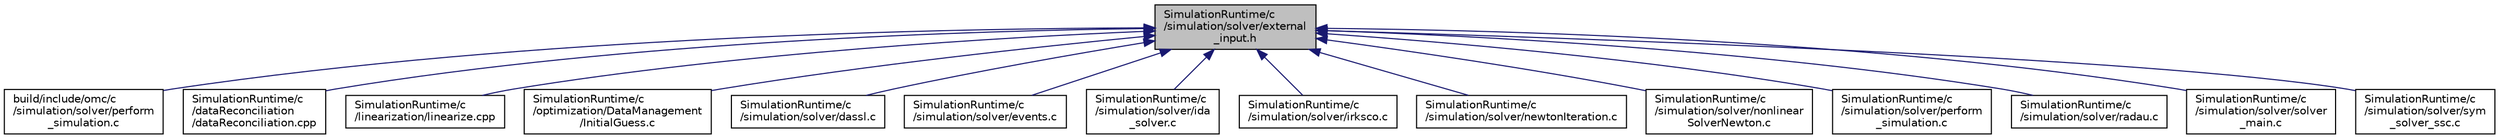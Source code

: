 digraph "SimulationRuntime/c/simulation/solver/external_input.h"
{
  edge [fontname="Helvetica",fontsize="10",labelfontname="Helvetica",labelfontsize="10"];
  node [fontname="Helvetica",fontsize="10",shape=record];
  Node1 [label="SimulationRuntime/c\l/simulation/solver/external\l_input.h",height=0.2,width=0.4,color="black", fillcolor="grey75", style="filled", fontcolor="black"];
  Node1 -> Node2 [dir="back",color="midnightblue",fontsize="10",style="solid",fontname="Helvetica"];
  Node2 [label="build/include/omc/c\l/simulation/solver/perform\l_simulation.c",height=0.2,width=0.4,color="black", fillcolor="white", style="filled",URL="$d1/d60/build_2include_2omc_2c_2simulation_2solver_2perform__simulation_8c.html"];
  Node1 -> Node3 [dir="back",color="midnightblue",fontsize="10",style="solid",fontname="Helvetica"];
  Node3 [label="SimulationRuntime/c\l/dataReconciliation\l/dataReconciliation.cpp",height=0.2,width=0.4,color="black", fillcolor="white", style="filled",URL="$de/ddc/data_reconciliation_8cpp.html"];
  Node1 -> Node4 [dir="back",color="midnightblue",fontsize="10",style="solid",fontname="Helvetica"];
  Node4 [label="SimulationRuntime/c\l/linearization/linearize.cpp",height=0.2,width=0.4,color="black", fillcolor="white", style="filled",URL="$d5/d67/linearize_8cpp.html"];
  Node1 -> Node5 [dir="back",color="midnightblue",fontsize="10",style="solid",fontname="Helvetica"];
  Node5 [label="SimulationRuntime/c\l/optimization/DataManagement\l/InitialGuess.c",height=0.2,width=0.4,color="black", fillcolor="white", style="filled",URL="$de/ddc/_initial_guess_8c.html"];
  Node1 -> Node6 [dir="back",color="midnightblue",fontsize="10",style="solid",fontname="Helvetica"];
  Node6 [label="SimulationRuntime/c\l/simulation/solver/dassl.c",height=0.2,width=0.4,color="black", fillcolor="white", style="filled",URL="$df/ddf/dassl_8c.html"];
  Node1 -> Node7 [dir="back",color="midnightblue",fontsize="10",style="solid",fontname="Helvetica"];
  Node7 [label="SimulationRuntime/c\l/simulation/solver/events.c",height=0.2,width=0.4,color="black", fillcolor="white", style="filled",URL="$de/deb/events_8c.html"];
  Node1 -> Node8 [dir="back",color="midnightblue",fontsize="10",style="solid",fontname="Helvetica"];
  Node8 [label="SimulationRuntime/c\l/simulation/solver/ida\l_solver.c",height=0.2,width=0.4,color="black", fillcolor="white", style="filled",URL="$d0/d46/ida__solver_8c.html"];
  Node1 -> Node9 [dir="back",color="midnightblue",fontsize="10",style="solid",fontname="Helvetica"];
  Node9 [label="SimulationRuntime/c\l/simulation/solver/irksco.c",height=0.2,width=0.4,color="black", fillcolor="white", style="filled",URL="$de/de2/irksco_8c.html"];
  Node1 -> Node10 [dir="back",color="midnightblue",fontsize="10",style="solid",fontname="Helvetica"];
  Node10 [label="SimulationRuntime/c\l/simulation/solver/newtonIteration.c",height=0.2,width=0.4,color="black", fillcolor="white", style="filled",URL="$d6/dca/newton_iteration_8c.html"];
  Node1 -> Node11 [dir="back",color="midnightblue",fontsize="10",style="solid",fontname="Helvetica"];
  Node11 [label="SimulationRuntime/c\l/simulation/solver/nonlinear\lSolverNewton.c",height=0.2,width=0.4,color="black", fillcolor="white", style="filled",URL="$d1/d47/nonlinear_solver_newton_8c.html"];
  Node1 -> Node12 [dir="back",color="midnightblue",fontsize="10",style="solid",fontname="Helvetica"];
  Node12 [label="SimulationRuntime/c\l/simulation/solver/perform\l_simulation.c",height=0.2,width=0.4,color="black", fillcolor="white", style="filled",URL="$df/df2/_simulation_runtime_2c_2simulation_2solver_2perform__simulation_8c.html"];
  Node1 -> Node13 [dir="back",color="midnightblue",fontsize="10",style="solid",fontname="Helvetica"];
  Node13 [label="SimulationRuntime/c\l/simulation/solver/radau.c",height=0.2,width=0.4,color="black", fillcolor="white", style="filled",URL="$df/d41/radau_8c.html"];
  Node1 -> Node14 [dir="back",color="midnightblue",fontsize="10",style="solid",fontname="Helvetica"];
  Node14 [label="SimulationRuntime/c\l/simulation/solver/solver\l_main.c",height=0.2,width=0.4,color="black", fillcolor="white", style="filled",URL="$d3/def/solver__main_8c.html"];
  Node1 -> Node15 [dir="back",color="midnightblue",fontsize="10",style="solid",fontname="Helvetica"];
  Node15 [label="SimulationRuntime/c\l/simulation/solver/sym\l_solver_ssc.c",height=0.2,width=0.4,color="black", fillcolor="white", style="filled",URL="$df/df6/sym__solver__ssc_8c.html"];
}
